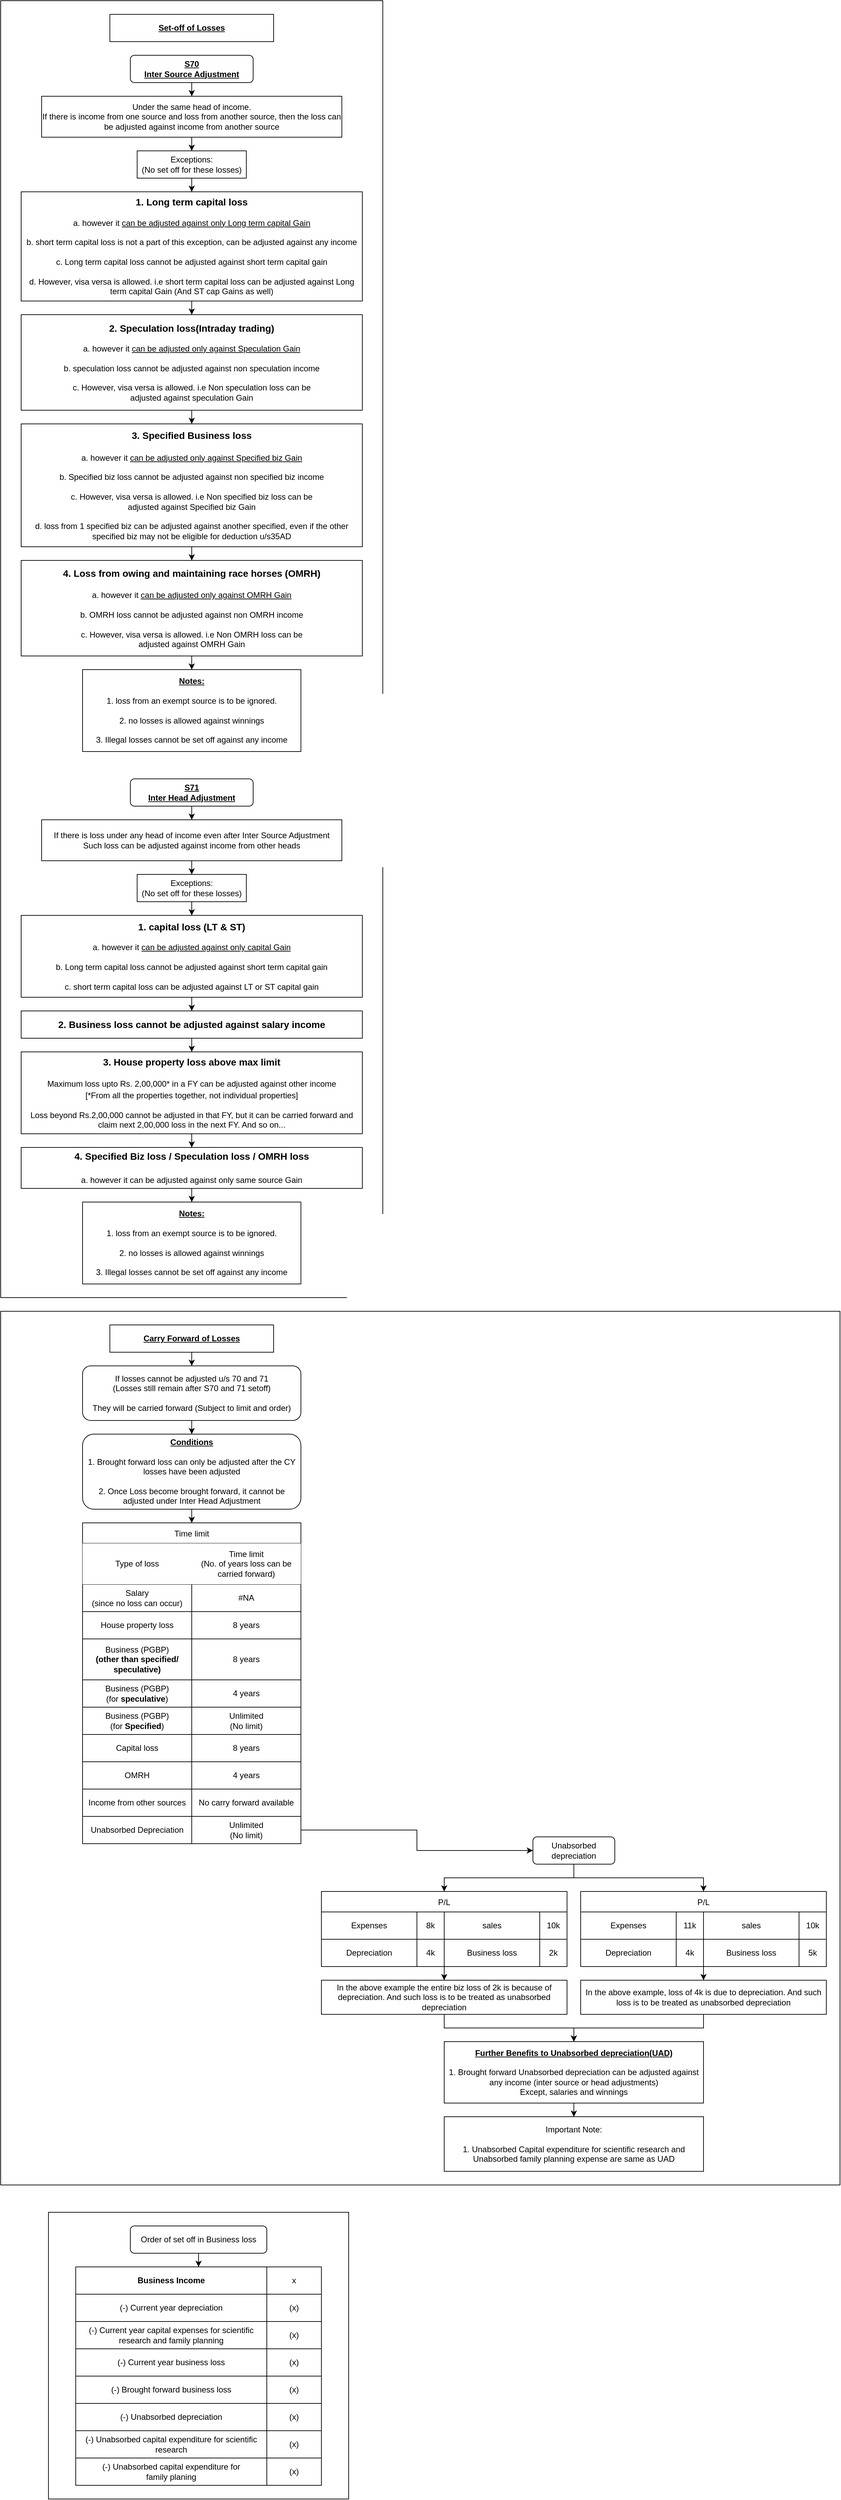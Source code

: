 <mxfile version="15.7.3" type="github">
  <diagram id="D8pp1TAPfAaHIgd1MpEE" name="Page-1">
    <mxGraphModel dx="633" dy="1353" grid="1" gridSize="10" guides="1" tooltips="1" connect="1" arrows="1" fold="1" page="1" pageScale="1" pageWidth="850" pageHeight="1100" math="0" shadow="0">
      <root>
        <mxCell id="0" />
        <mxCell id="1" parent="0" />
        <mxCell id="We-hl39juAuCVzyDzWIm-146" value="" style="rounded=0;whiteSpace=wrap;html=1;fillColor=#FFFFFF;" parent="1" vertex="1">
          <mxGeometry x="230" y="3220" width="440" height="420" as="geometry" />
        </mxCell>
        <mxCell id="We-hl39juAuCVzyDzWIm-69" value="" style="rounded=0;whiteSpace=wrap;html=1;fillColor=#FFFFFF;" parent="1" vertex="1">
          <mxGeometry x="160" y="1900" width="1230" height="1280" as="geometry" />
        </mxCell>
        <mxCell id="We-hl39juAuCVzyDzWIm-68" value="" style="rounded=0;whiteSpace=wrap;html=1;fillColor=#FFFFFF;" parent="1" vertex="1">
          <mxGeometry x="160" y="-20" width="560" height="1900" as="geometry" />
        </mxCell>
        <mxCell id="TAzYBhNEJsp0tGCk1SkH-1" value="Set-off of Losses" style="rounded=0;whiteSpace=wrap;html=1;fontStyle=5" parent="1" vertex="1">
          <mxGeometry x="320" width="240" height="40" as="geometry" />
        </mxCell>
        <mxCell id="We-hl39juAuCVzyDzWIm-4" style="edgeStyle=orthogonalEdgeStyle;rounded=0;orthogonalLoop=1;jettySize=auto;html=1;" parent="1" source="We-hl39juAuCVzyDzWIm-2" target="We-hl39juAuCVzyDzWIm-3" edge="1">
          <mxGeometry relative="1" as="geometry" />
        </mxCell>
        <mxCell id="We-hl39juAuCVzyDzWIm-2" value="&lt;div&gt;S70 &lt;br&gt;&lt;/div&gt;&lt;div&gt;Inter Source Adjustment&lt;/div&gt;" style="rounded=1;whiteSpace=wrap;html=1;fontStyle=5" parent="1" vertex="1">
          <mxGeometry x="350" y="60" width="180" height="40" as="geometry" />
        </mxCell>
        <mxCell id="We-hl39juAuCVzyDzWIm-16" style="edgeStyle=orthogonalEdgeStyle;rounded=0;orthogonalLoop=1;jettySize=auto;html=1;" parent="1" source="We-hl39juAuCVzyDzWIm-3" target="We-hl39juAuCVzyDzWIm-5" edge="1">
          <mxGeometry relative="1" as="geometry" />
        </mxCell>
        <mxCell id="We-hl39juAuCVzyDzWIm-3" value="&lt;div&gt;Under the same head of income.&lt;/div&gt;&lt;div&gt;If there is income from one source and loss from another source, then the loss can be adjusted against income from another source&lt;br&gt;&lt;/div&gt;" style="rounded=0;whiteSpace=wrap;html=1;" parent="1" vertex="1">
          <mxGeometry x="220" y="120" width="440" height="60" as="geometry" />
        </mxCell>
        <mxCell id="We-hl39juAuCVzyDzWIm-7" style="edgeStyle=orthogonalEdgeStyle;rounded=0;orthogonalLoop=1;jettySize=auto;html=1;" parent="1" source="We-hl39juAuCVzyDzWIm-5" target="We-hl39juAuCVzyDzWIm-6" edge="1">
          <mxGeometry relative="1" as="geometry" />
        </mxCell>
        <mxCell id="We-hl39juAuCVzyDzWIm-5" value="&lt;div&gt;Exceptions:&lt;/div&gt;&lt;div&gt;(No set off for these losses)&lt;/div&gt;" style="rounded=0;whiteSpace=wrap;html=1;" parent="1" vertex="1">
          <mxGeometry x="360" y="200" width="160" height="40" as="geometry" />
        </mxCell>
        <mxCell id="We-hl39juAuCVzyDzWIm-9" style="edgeStyle=orthogonalEdgeStyle;rounded=0;orthogonalLoop=1;jettySize=auto;html=1;" parent="1" source="We-hl39juAuCVzyDzWIm-6" target="We-hl39juAuCVzyDzWIm-8" edge="1">
          <mxGeometry relative="1" as="geometry" />
        </mxCell>
        <mxCell id="We-hl39juAuCVzyDzWIm-6" value="&lt;div&gt;&lt;font style=&quot;font-size: 14px&quot;&gt;&lt;b&gt;1. Long term capital loss&lt;/b&gt;&lt;/font&gt;&lt;/div&gt;&lt;div&gt;&lt;br&gt;&lt;/div&gt;&lt;div&gt;a. however it &lt;u&gt;can be adjusted against only Long term capital Gain&lt;/u&gt;&lt;/div&gt;&lt;div&gt;&lt;br&gt;&lt;/div&gt;&lt;div&gt;b. short term capital loss is not a part of this exception, can be adjusted against any income&lt;/div&gt;&lt;div&gt;&lt;br&gt;&lt;/div&gt;&lt;div&gt;c. Long term capital loss cannot be adjusted against short term capital gain&lt;/div&gt;&lt;div&gt;&lt;br&gt;&lt;/div&gt;&lt;div&gt;d. However, visa versa is allowed. i.e short term capital loss can be adjusted against Long term capital Gain (And ST cap Gains as well)&lt;/div&gt;" style="rounded=0;whiteSpace=wrap;html=1;" parent="1" vertex="1">
          <mxGeometry x="190" y="260" width="500" height="160" as="geometry" />
        </mxCell>
        <mxCell id="We-hl39juAuCVzyDzWIm-11" style="edgeStyle=orthogonalEdgeStyle;rounded=0;orthogonalLoop=1;jettySize=auto;html=1;" parent="1" source="We-hl39juAuCVzyDzWIm-8" target="We-hl39juAuCVzyDzWIm-10" edge="1">
          <mxGeometry relative="1" as="geometry" />
        </mxCell>
        <mxCell id="We-hl39juAuCVzyDzWIm-8" value="&lt;div&gt;&lt;font style=&quot;font-size: 14px&quot;&gt;&lt;b&gt;2. Speculation loss(Intraday trading)&lt;br&gt;&lt;/b&gt;&lt;/font&gt;&lt;/div&gt;&lt;div&gt;&lt;br&gt;&lt;/div&gt;&lt;div&gt;a. however it &lt;u&gt;can be adjusted &lt;/u&gt;&lt;u&gt;&lt;u&gt;only &lt;/u&gt;against Speculation Gain&lt;/u&gt;&lt;/div&gt;&lt;div&gt;&lt;br&gt;&lt;/div&gt;&lt;div&gt;b. speculation loss cannot be adjusted against non speculation income&lt;/div&gt;&lt;div&gt;&lt;br&gt;&lt;/div&gt;&lt;div&gt;c. However, visa versa is allowed. i.e Non speculation loss can be &lt;br&gt;adjusted against speculation Gain&lt;br&gt;&lt;/div&gt;" style="rounded=0;whiteSpace=wrap;html=1;" parent="1" vertex="1">
          <mxGeometry x="190" y="440" width="500" height="140" as="geometry" />
        </mxCell>
        <mxCell id="We-hl39juAuCVzyDzWIm-13" style="edgeStyle=orthogonalEdgeStyle;rounded=0;orthogonalLoop=1;jettySize=auto;html=1;entryX=0.5;entryY=0;entryDx=0;entryDy=0;" parent="1" source="We-hl39juAuCVzyDzWIm-10" target="We-hl39juAuCVzyDzWIm-12" edge="1">
          <mxGeometry relative="1" as="geometry" />
        </mxCell>
        <mxCell id="We-hl39juAuCVzyDzWIm-10" value="&lt;div&gt;&lt;font style=&quot;font-size: 14px&quot;&gt;&lt;b&gt;&lt;font style=&quot;font-size: 14px&quot;&gt;3. Specified Business loss&lt;/font&gt;&lt;br&gt;&lt;/b&gt;&lt;/font&gt;&lt;/div&gt;&lt;div&gt;&lt;font style=&quot;font-size: 14px&quot;&gt;&lt;b&gt;&lt;br&gt;&lt;/b&gt;&lt;/font&gt;&lt;/div&gt;&lt;div&gt;a. however it &lt;u&gt;can be adjusted &lt;/u&gt;&lt;u&gt;&lt;u&gt;only &lt;/u&gt;against Specified biz Gain&lt;/u&gt;&lt;/div&gt;&lt;div&gt;&lt;br&gt;&lt;/div&gt;&lt;div&gt;b. Specified biz loss cannot be adjusted against non specified biz income&lt;/div&gt;&lt;div&gt;&lt;br&gt;&lt;/div&gt;&lt;div&gt;c. However, visa versa is allowed. i.e Non specified biz loss can be &lt;br&gt;adjusted against Specified biz Gain&lt;/div&gt;&lt;div&gt;&lt;br&gt;&lt;/div&gt;&lt;div&gt;d. loss from 1 specified biz can be adjusted against another specified, even if the other specified biz may not be eligible for deduction u/s35AD&lt;br&gt;&lt;/div&gt;" style="rounded=0;whiteSpace=wrap;html=1;" parent="1" vertex="1">
          <mxGeometry x="190" y="600" width="500" height="180" as="geometry" />
        </mxCell>
        <mxCell id="We-hl39juAuCVzyDzWIm-15" style="edgeStyle=orthogonalEdgeStyle;rounded=0;orthogonalLoop=1;jettySize=auto;html=1;" parent="1" source="We-hl39juAuCVzyDzWIm-12" target="We-hl39juAuCVzyDzWIm-14" edge="1">
          <mxGeometry relative="1" as="geometry" />
        </mxCell>
        <mxCell id="We-hl39juAuCVzyDzWIm-12" value="&lt;div&gt;&lt;font style=&quot;font-size: 14px&quot;&gt;&lt;b&gt;4. Loss from owing and maintaining race horses (OMRH)&lt;/b&gt;&lt;/font&gt;&lt;/div&gt;&lt;div&gt;&lt;font style=&quot;font-size: 14px&quot;&gt;&lt;b&gt;&lt;br&gt;&lt;/b&gt;&lt;/font&gt;&lt;/div&gt;&lt;div&gt;a. however it &lt;u&gt;can be adjusted &lt;/u&gt;&lt;u&gt;&lt;u&gt;only &lt;/u&gt;against OMRH Gain&lt;/u&gt;&lt;/div&gt;&lt;div&gt;&lt;br&gt;&lt;/div&gt;&lt;div&gt;b. OMRH loss cannot be adjusted against non OMRH income&lt;/div&gt;&lt;div&gt;&lt;br&gt;&lt;/div&gt;&lt;div&gt;c. However, visa versa is allowed. i.e Non OMRH loss can be &lt;br&gt;adjusted against OMRH Gain&lt;br&gt;&lt;/div&gt;" style="rounded=0;whiteSpace=wrap;html=1;" parent="1" vertex="1">
          <mxGeometry x="190" y="800" width="500" height="140" as="geometry" />
        </mxCell>
        <mxCell id="We-hl39juAuCVzyDzWIm-14" value="&lt;div&gt;&lt;u&gt;&lt;b&gt;Notes:&lt;/b&gt;&lt;/u&gt;&lt;/div&gt;&lt;div&gt;&lt;br&gt;&lt;/div&gt;&lt;div&gt;1. loss from an exempt source is to be ignored.&lt;/div&gt;&lt;div&gt;&lt;br&gt;&lt;/div&gt;&lt;div&gt;2. no losses is allowed against winnings&lt;br&gt;&lt;/div&gt;&lt;div&gt;&lt;br&gt;&lt;/div&gt;&lt;div&gt;3. Illegal losses cannot be set off against any income&lt;br&gt;&lt;/div&gt;" style="rounded=0;whiteSpace=wrap;html=1;" parent="1" vertex="1">
          <mxGeometry x="280" y="960" width="320" height="120" as="geometry" />
        </mxCell>
        <mxCell id="We-hl39juAuCVzyDzWIm-21" style="edgeStyle=orthogonalEdgeStyle;rounded=0;orthogonalLoop=1;jettySize=auto;html=1;" parent="1" source="We-hl39juAuCVzyDzWIm-17" target="We-hl39juAuCVzyDzWIm-18" edge="1">
          <mxGeometry relative="1" as="geometry" />
        </mxCell>
        <mxCell id="We-hl39juAuCVzyDzWIm-17" value="&lt;div&gt;S71&lt;br&gt;&lt;/div&gt;&lt;div&gt;Inter Head Adjustment&lt;/div&gt;" style="rounded=1;whiteSpace=wrap;html=1;fontStyle=5" parent="1" vertex="1">
          <mxGeometry x="350" y="1120" width="180" height="40" as="geometry" />
        </mxCell>
        <mxCell id="We-hl39juAuCVzyDzWIm-20" style="edgeStyle=orthogonalEdgeStyle;rounded=0;orthogonalLoop=1;jettySize=auto;html=1;" parent="1" source="We-hl39juAuCVzyDzWIm-18" target="We-hl39juAuCVzyDzWIm-19" edge="1">
          <mxGeometry relative="1" as="geometry" />
        </mxCell>
        <mxCell id="We-hl39juAuCVzyDzWIm-18" value="&lt;div&gt;If there is loss under any head of income even after Inter Source Adjustment&lt;/div&gt;&lt;div&gt;Such loss can be adjusted against income from other heads&lt;span style=&quot;white-space: pre&quot;&gt;&lt;br&gt;&lt;/span&gt;&lt;/div&gt;" style="rounded=0;whiteSpace=wrap;html=1;" parent="1" vertex="1">
          <mxGeometry x="220" y="1180" width="440" height="60" as="geometry" />
        </mxCell>
        <mxCell id="We-hl39juAuCVzyDzWIm-29" style="edgeStyle=orthogonalEdgeStyle;rounded=0;orthogonalLoop=1;jettySize=auto;html=1;" parent="1" source="We-hl39juAuCVzyDzWIm-19" target="We-hl39juAuCVzyDzWIm-22" edge="1">
          <mxGeometry relative="1" as="geometry" />
        </mxCell>
        <mxCell id="We-hl39juAuCVzyDzWIm-19" value="&lt;div&gt;Exceptions:&lt;/div&gt;&lt;div&gt;(No set off for these losses)&lt;/div&gt;" style="rounded=0;whiteSpace=wrap;html=1;" parent="1" vertex="1">
          <mxGeometry x="360" y="1260" width="160" height="40" as="geometry" />
        </mxCell>
        <mxCell id="We-hl39juAuCVzyDzWIm-24" style="edgeStyle=orthogonalEdgeStyle;rounded=0;orthogonalLoop=1;jettySize=auto;html=1;entryX=0.5;entryY=0;entryDx=0;entryDy=0;" parent="1" source="We-hl39juAuCVzyDzWIm-22" target="We-hl39juAuCVzyDzWIm-23" edge="1">
          <mxGeometry relative="1" as="geometry" />
        </mxCell>
        <mxCell id="We-hl39juAuCVzyDzWIm-22" value="&lt;div&gt;&lt;font style=&quot;font-size: 14px&quot;&gt;&lt;b&gt;1. capital loss (LT &amp;amp; ST)&lt;br&gt;&lt;/b&gt;&lt;/font&gt;&lt;/div&gt;&lt;div&gt;&lt;br&gt;&lt;/div&gt;&lt;div&gt;a. however it &lt;u&gt;can be adjusted against only capital Gain&lt;/u&gt;&lt;/div&gt;&lt;div&gt;&lt;br&gt;&lt;/div&gt;&lt;div&gt;b. Long term capital loss cannot be adjusted against short term capital gain&lt;br&gt;&lt;/div&gt;&lt;div&gt;&lt;br&gt;&lt;/div&gt;&lt;div&gt;c. short term capital loss can be adjusted against LT or ST capital gain&lt;br&gt;&lt;/div&gt;" style="rounded=0;whiteSpace=wrap;html=1;" parent="1" vertex="1">
          <mxGeometry x="190" y="1320" width="500" height="120" as="geometry" />
        </mxCell>
        <mxCell id="We-hl39juAuCVzyDzWIm-26" style="edgeStyle=orthogonalEdgeStyle;rounded=0;orthogonalLoop=1;jettySize=auto;html=1;" parent="1" source="We-hl39juAuCVzyDzWIm-23" target="We-hl39juAuCVzyDzWIm-25" edge="1">
          <mxGeometry relative="1" as="geometry" />
        </mxCell>
        <mxCell id="We-hl39juAuCVzyDzWIm-23" value="&lt;div&gt;&lt;font style=&quot;font-size: 14px&quot;&gt;&lt;b&gt;2. Business loss cannot be adjusted against salary income&lt;/b&gt;&lt;/font&gt;&lt;br&gt;&lt;/div&gt;" style="rounded=0;whiteSpace=wrap;html=1;" parent="1" vertex="1">
          <mxGeometry x="190" y="1460" width="500" height="40" as="geometry" />
        </mxCell>
        <mxCell id="We-hl39juAuCVzyDzWIm-28" style="edgeStyle=orthogonalEdgeStyle;rounded=0;orthogonalLoop=1;jettySize=auto;html=1;" parent="1" source="We-hl39juAuCVzyDzWIm-25" target="We-hl39juAuCVzyDzWIm-27" edge="1">
          <mxGeometry relative="1" as="geometry" />
        </mxCell>
        <mxCell id="We-hl39juAuCVzyDzWIm-25" value="&lt;div&gt;&lt;font style=&quot;font-size: 14px&quot;&gt;&lt;b&gt;3. House property loss above max limit&lt;/b&gt;&lt;/font&gt;&lt;/div&gt;&lt;div&gt;&lt;font style=&quot;font-size: 14px&quot;&gt;&lt;font style=&quot;font-size: 12px&quot;&gt;&lt;br&gt;&lt;/font&gt;&lt;/font&gt;&lt;/div&gt;&lt;div&gt;&lt;font style=&quot;font-size: 12px&quot;&gt;Maximum loss upto Rs. 2,00,000* in a FY can be adjusted against other income&lt;/font&gt;&lt;/div&gt;&lt;div&gt;&lt;font style=&quot;font-size: 14px&quot;&gt;&lt;font style=&quot;font-size: 12px&quot;&gt;[*From all the properties together, not individual properties]&lt;/font&gt;&lt;/font&gt;&lt;/div&gt;&lt;div&gt;&lt;br&gt;&lt;/div&gt;&lt;div&gt;Loss beyond Rs.2,00,000 cannot be adjusted in that FY, but it can be carried forward and claim next 2,00,000 loss in the next FY. And so on...&lt;br&gt;&lt;/div&gt;" style="rounded=0;whiteSpace=wrap;html=1;" parent="1" vertex="1">
          <mxGeometry x="190" y="1520" width="500" height="120" as="geometry" />
        </mxCell>
        <mxCell id="We-hl39juAuCVzyDzWIm-31" style="edgeStyle=orthogonalEdgeStyle;rounded=0;orthogonalLoop=1;jettySize=auto;html=1;" parent="1" source="We-hl39juAuCVzyDzWIm-27" target="We-hl39juAuCVzyDzWIm-30" edge="1">
          <mxGeometry relative="1" as="geometry" />
        </mxCell>
        <mxCell id="We-hl39juAuCVzyDzWIm-27" value="&lt;div&gt;&lt;font style=&quot;font-size: 14px&quot;&gt;&lt;b&gt;4. Specified Biz loss / Speculation loss / OMRH loss&lt;br&gt;&lt;/b&gt;&lt;/font&gt;&lt;/div&gt;&lt;div&gt;&lt;font style=&quot;font-size: 14px&quot;&gt;&lt;font style=&quot;font-size: 12px&quot;&gt;&lt;br&gt;&lt;/font&gt;&lt;/font&gt;&lt;/div&gt;&lt;div&gt;&lt;font style=&quot;font-size: 14px&quot;&gt;&lt;font style=&quot;font-size: 12px&quot;&gt;a. however it can be adjusted against only same source Gain&lt;br&gt;&lt;/font&gt;&lt;/font&gt;&lt;/div&gt;" style="rounded=0;whiteSpace=wrap;html=1;" parent="1" vertex="1">
          <mxGeometry x="190" y="1660" width="500" height="60" as="geometry" />
        </mxCell>
        <mxCell id="We-hl39juAuCVzyDzWIm-30" value="&lt;div&gt;&lt;u&gt;&lt;b&gt;Notes:&lt;/b&gt;&lt;/u&gt;&lt;/div&gt;&lt;div&gt;&lt;br&gt;&lt;/div&gt;&lt;div&gt;1. loss from an exempt source is to be ignored.&lt;/div&gt;&lt;div&gt;&lt;br&gt;&lt;/div&gt;&lt;div&gt;2. no losses is allowed against winnings&lt;br&gt;&lt;/div&gt;&lt;div&gt;&lt;br&gt;&lt;/div&gt;&lt;div&gt;3. Illegal losses cannot be set off against any income&lt;br&gt;&lt;/div&gt;" style="rounded=0;whiteSpace=wrap;html=1;" parent="1" vertex="1">
          <mxGeometry x="280" y="1740" width="320" height="120" as="geometry" />
        </mxCell>
        <mxCell id="We-hl39juAuCVzyDzWIm-35" style="edgeStyle=orthogonalEdgeStyle;rounded=0;orthogonalLoop=1;jettySize=auto;html=1;" parent="1" source="We-hl39juAuCVzyDzWIm-32" target="We-hl39juAuCVzyDzWIm-34" edge="1">
          <mxGeometry relative="1" as="geometry" />
        </mxCell>
        <mxCell id="We-hl39juAuCVzyDzWIm-32" value="Carry Forward of Losses" style="rounded=0;whiteSpace=wrap;html=1;fontStyle=5" parent="1" vertex="1">
          <mxGeometry x="320" y="1920" width="240" height="40" as="geometry" />
        </mxCell>
        <mxCell id="We-hl39juAuCVzyDzWIm-37" style="edgeStyle=orthogonalEdgeStyle;rounded=0;orthogonalLoop=1;jettySize=auto;html=1;" parent="1" source="We-hl39juAuCVzyDzWIm-34" target="We-hl39juAuCVzyDzWIm-36" edge="1">
          <mxGeometry relative="1" as="geometry" />
        </mxCell>
        <mxCell id="We-hl39juAuCVzyDzWIm-34" value="&lt;div&gt;If losses cannot be adjusted u/s 70 and 71&lt;/div&gt;&lt;div&gt;(Losses still remain after S70 and 71 setoff)&lt;br&gt;&lt;/div&gt;&lt;div&gt;&lt;br&gt;&lt;/div&gt;&lt;div&gt;They will be carried forward (Subject to limit and order)&lt;br&gt;&lt;/div&gt;" style="rounded=1;whiteSpace=wrap;html=1;" parent="1" vertex="1">
          <mxGeometry x="280" y="1980" width="320" height="80" as="geometry" />
        </mxCell>
        <mxCell id="We-hl39juAuCVzyDzWIm-67" style="edgeStyle=orthogonalEdgeStyle;rounded=0;orthogonalLoop=1;jettySize=auto;html=1;" parent="1" source="We-hl39juAuCVzyDzWIm-36" target="We-hl39juAuCVzyDzWIm-39" edge="1">
          <mxGeometry relative="1" as="geometry" />
        </mxCell>
        <mxCell id="We-hl39juAuCVzyDzWIm-36" value="&lt;div&gt;&lt;u&gt;&lt;b&gt;Conditions&lt;/b&gt;&lt;/u&gt;&lt;/div&gt;&lt;div&gt;&lt;br&gt;&lt;/div&gt;&lt;div&gt;1. Brought forward loss can only be adjusted after the CY losses have been adjusted&lt;/div&gt;&lt;div&gt;&lt;br&gt;&lt;/div&gt;&lt;div&gt;2. Once Loss become brought forward, it cannot be adjusted under Inter Head Adjustment&lt;br&gt;&lt;/div&gt;" style="rounded=1;whiteSpace=wrap;html=1;" parent="1" vertex="1">
          <mxGeometry x="280" y="2080" width="320" height="110" as="geometry" />
        </mxCell>
        <mxCell id="We-hl39juAuCVzyDzWIm-39" value="Time limit" style="shape=table;startSize=30;container=1;collapsible=0;childLayout=tableLayout;" parent="1" vertex="1">
          <mxGeometry x="280" y="2210" width="320" height="470" as="geometry" />
        </mxCell>
        <mxCell id="We-hl39juAuCVzyDzWIm-40" value="" style="shape=partialRectangle;collapsible=0;dropTarget=0;pointerEvents=0;fillColor=none;top=0;left=0;bottom=0;right=0;points=[[0,0.5],[1,0.5]];portConstraint=eastwest;" parent="We-hl39juAuCVzyDzWIm-39" vertex="1">
          <mxGeometry y="30" width="320" height="60" as="geometry" />
        </mxCell>
        <mxCell id="We-hl39juAuCVzyDzWIm-41" value="Type of loss" style="shape=partialRectangle;html=1;whiteSpace=wrap;connectable=0;overflow=hidden;fillColor=#FFFFFF;top=0;left=0;bottom=0;right=0;pointerEvents=1;" parent="We-hl39juAuCVzyDzWIm-40" vertex="1">
          <mxGeometry width="160" height="60" as="geometry">
            <mxRectangle width="160" height="60" as="alternateBounds" />
          </mxGeometry>
        </mxCell>
        <mxCell id="We-hl39juAuCVzyDzWIm-42" value="&lt;div&gt;Time limit&lt;/div&gt;(No. of years loss can be carried forward)" style="shape=partialRectangle;html=1;whiteSpace=wrap;connectable=0;overflow=hidden;fillColor=#FFFFFF;top=0;left=0;bottom=0;right=0;pointerEvents=1;" parent="We-hl39juAuCVzyDzWIm-40" vertex="1">
          <mxGeometry x="160" width="160" height="60" as="geometry">
            <mxRectangle width="160" height="60" as="alternateBounds" />
          </mxGeometry>
        </mxCell>
        <mxCell id="We-hl39juAuCVzyDzWIm-43" value="" style="shape=partialRectangle;collapsible=0;dropTarget=0;pointerEvents=0;fillColor=none;top=0;left=0;bottom=0;right=0;points=[[0,0.5],[1,0.5]];portConstraint=eastwest;" parent="We-hl39juAuCVzyDzWIm-39" vertex="1">
          <mxGeometry y="90" width="320" height="40" as="geometry" />
        </mxCell>
        <mxCell id="We-hl39juAuCVzyDzWIm-44" value="&lt;div&gt;Salary&lt;/div&gt;(since no loss can occur)" style="shape=partialRectangle;html=1;whiteSpace=wrap;connectable=0;overflow=hidden;fillColor=none;top=0;left=0;bottom=0;right=0;pointerEvents=1;" parent="We-hl39juAuCVzyDzWIm-43" vertex="1">
          <mxGeometry width="160" height="40" as="geometry">
            <mxRectangle width="160" height="40" as="alternateBounds" />
          </mxGeometry>
        </mxCell>
        <mxCell id="We-hl39juAuCVzyDzWIm-45" value="#NA" style="shape=partialRectangle;html=1;whiteSpace=wrap;connectable=0;overflow=hidden;fillColor=none;top=0;left=0;bottom=0;right=0;pointerEvents=1;" parent="We-hl39juAuCVzyDzWIm-43" vertex="1">
          <mxGeometry x="160" width="160" height="40" as="geometry">
            <mxRectangle width="160" height="40" as="alternateBounds" />
          </mxGeometry>
        </mxCell>
        <mxCell id="We-hl39juAuCVzyDzWIm-46" value="" style="shape=partialRectangle;collapsible=0;dropTarget=0;pointerEvents=0;fillColor=none;top=0;left=0;bottom=0;right=0;points=[[0,0.5],[1,0.5]];portConstraint=eastwest;" parent="We-hl39juAuCVzyDzWIm-39" vertex="1">
          <mxGeometry y="130" width="320" height="40" as="geometry" />
        </mxCell>
        <mxCell id="We-hl39juAuCVzyDzWIm-47" value="House property loss" style="shape=partialRectangle;html=1;whiteSpace=wrap;connectable=0;overflow=hidden;fillColor=none;top=0;left=0;bottom=0;right=0;pointerEvents=1;" parent="We-hl39juAuCVzyDzWIm-46" vertex="1">
          <mxGeometry width="160" height="40" as="geometry">
            <mxRectangle width="160" height="40" as="alternateBounds" />
          </mxGeometry>
        </mxCell>
        <mxCell id="We-hl39juAuCVzyDzWIm-48" value="8 years" style="shape=partialRectangle;html=1;whiteSpace=wrap;connectable=0;overflow=hidden;fillColor=none;top=0;left=0;bottom=0;right=0;pointerEvents=1;" parent="We-hl39juAuCVzyDzWIm-46" vertex="1">
          <mxGeometry x="160" width="160" height="40" as="geometry">
            <mxRectangle width="160" height="40" as="alternateBounds" />
          </mxGeometry>
        </mxCell>
        <mxCell id="We-hl39juAuCVzyDzWIm-55" style="shape=partialRectangle;collapsible=0;dropTarget=0;pointerEvents=0;fillColor=none;top=0;left=0;bottom=0;right=0;points=[[0,0.5],[1,0.5]];portConstraint=eastwest;" parent="We-hl39juAuCVzyDzWIm-39" vertex="1">
          <mxGeometry y="170" width="320" height="60" as="geometry" />
        </mxCell>
        <mxCell id="We-hl39juAuCVzyDzWIm-56" value="&lt;div&gt;Business (PGBP)&lt;/div&gt;&lt;b&gt;(other than specified/ speculative)&lt;/b&gt;" style="shape=partialRectangle;html=1;whiteSpace=wrap;connectable=0;overflow=hidden;fillColor=none;top=0;left=0;bottom=0;right=0;pointerEvents=1;" parent="We-hl39juAuCVzyDzWIm-55" vertex="1">
          <mxGeometry width="160" height="60" as="geometry">
            <mxRectangle width="160" height="60" as="alternateBounds" />
          </mxGeometry>
        </mxCell>
        <mxCell id="We-hl39juAuCVzyDzWIm-57" value="8 years" style="shape=partialRectangle;html=1;whiteSpace=wrap;connectable=0;overflow=hidden;fillColor=none;top=0;left=0;bottom=0;right=0;pointerEvents=1;" parent="We-hl39juAuCVzyDzWIm-55" vertex="1">
          <mxGeometry x="160" width="160" height="60" as="geometry">
            <mxRectangle width="160" height="60" as="alternateBounds" />
          </mxGeometry>
        </mxCell>
        <mxCell id="We-hl39juAuCVzyDzWIm-52" style="shape=partialRectangle;collapsible=0;dropTarget=0;pointerEvents=0;fillColor=none;top=0;left=0;bottom=0;right=0;points=[[0,0.5],[1,0.5]];portConstraint=eastwest;" parent="We-hl39juAuCVzyDzWIm-39" vertex="1">
          <mxGeometry y="230" width="320" height="40" as="geometry" />
        </mxCell>
        <mxCell id="We-hl39juAuCVzyDzWIm-53" value="&lt;div&gt;Business (PGBP)&lt;/div&gt;(for &lt;b&gt;speculative&lt;/b&gt;)" style="shape=partialRectangle;html=1;whiteSpace=wrap;connectable=0;overflow=hidden;fillColor=none;top=0;left=0;bottom=0;right=0;pointerEvents=1;" parent="We-hl39juAuCVzyDzWIm-52" vertex="1">
          <mxGeometry width="160" height="40" as="geometry">
            <mxRectangle width="160" height="40" as="alternateBounds" />
          </mxGeometry>
        </mxCell>
        <mxCell id="We-hl39juAuCVzyDzWIm-54" value="4 years" style="shape=partialRectangle;html=1;whiteSpace=wrap;connectable=0;overflow=hidden;fillColor=none;top=0;left=0;bottom=0;right=0;pointerEvents=1;" parent="We-hl39juAuCVzyDzWIm-52" vertex="1">
          <mxGeometry x="160" width="160" height="40" as="geometry">
            <mxRectangle width="160" height="40" as="alternateBounds" />
          </mxGeometry>
        </mxCell>
        <mxCell id="We-hl39juAuCVzyDzWIm-49" style="shape=partialRectangle;collapsible=0;dropTarget=0;pointerEvents=0;fillColor=none;top=0;left=0;bottom=0;right=0;points=[[0,0.5],[1,0.5]];portConstraint=eastwest;" parent="We-hl39juAuCVzyDzWIm-39" vertex="1">
          <mxGeometry y="270" width="320" height="40" as="geometry" />
        </mxCell>
        <mxCell id="We-hl39juAuCVzyDzWIm-50" value="&lt;div&gt;Business (PGBP)&lt;/div&gt;(for &lt;b&gt;Specified&lt;/b&gt;)" style="shape=partialRectangle;html=1;whiteSpace=wrap;connectable=0;overflow=hidden;fillColor=none;top=0;left=0;bottom=0;right=0;pointerEvents=1;" parent="We-hl39juAuCVzyDzWIm-49" vertex="1">
          <mxGeometry width="160" height="40" as="geometry">
            <mxRectangle width="160" height="40" as="alternateBounds" />
          </mxGeometry>
        </mxCell>
        <mxCell id="We-hl39juAuCVzyDzWIm-51" value="&lt;div&gt;Unlimited&lt;/div&gt;&lt;div&gt;(No limit)&lt;br&gt;&lt;/div&gt;" style="shape=partialRectangle;html=1;whiteSpace=wrap;connectable=0;overflow=hidden;fillColor=none;top=0;left=0;bottom=0;right=0;pointerEvents=1;" parent="We-hl39juAuCVzyDzWIm-49" vertex="1">
          <mxGeometry x="160" width="160" height="40" as="geometry">
            <mxRectangle width="160" height="40" as="alternateBounds" />
          </mxGeometry>
        </mxCell>
        <mxCell id="We-hl39juAuCVzyDzWIm-61" style="shape=partialRectangle;collapsible=0;dropTarget=0;pointerEvents=0;fillColor=none;top=0;left=0;bottom=0;right=0;points=[[0,0.5],[1,0.5]];portConstraint=eastwest;" parent="We-hl39juAuCVzyDzWIm-39" vertex="1">
          <mxGeometry y="310" width="320" height="40" as="geometry" />
        </mxCell>
        <mxCell id="We-hl39juAuCVzyDzWIm-62" value="Capital loss" style="shape=partialRectangle;html=1;whiteSpace=wrap;connectable=0;overflow=hidden;fillColor=none;top=0;left=0;bottom=0;right=0;pointerEvents=1;" parent="We-hl39juAuCVzyDzWIm-61" vertex="1">
          <mxGeometry width="160" height="40" as="geometry">
            <mxRectangle width="160" height="40" as="alternateBounds" />
          </mxGeometry>
        </mxCell>
        <mxCell id="We-hl39juAuCVzyDzWIm-63" value="8 years" style="shape=partialRectangle;html=1;whiteSpace=wrap;connectable=0;overflow=hidden;fillColor=none;top=0;left=0;bottom=0;right=0;pointerEvents=1;" parent="We-hl39juAuCVzyDzWIm-61" vertex="1">
          <mxGeometry x="160" width="160" height="40" as="geometry">
            <mxRectangle width="160" height="40" as="alternateBounds" />
          </mxGeometry>
        </mxCell>
        <mxCell id="We-hl39juAuCVzyDzWIm-58" style="shape=partialRectangle;collapsible=0;dropTarget=0;pointerEvents=0;fillColor=none;top=0;left=0;bottom=0;right=0;points=[[0,0.5],[1,0.5]];portConstraint=eastwest;" parent="We-hl39juAuCVzyDzWIm-39" vertex="1">
          <mxGeometry y="350" width="320" height="40" as="geometry" />
        </mxCell>
        <mxCell id="We-hl39juAuCVzyDzWIm-59" value="OMRH" style="shape=partialRectangle;html=1;whiteSpace=wrap;connectable=0;overflow=hidden;fillColor=none;top=0;left=0;bottom=0;right=0;pointerEvents=1;" parent="We-hl39juAuCVzyDzWIm-58" vertex="1">
          <mxGeometry width="160" height="40" as="geometry">
            <mxRectangle width="160" height="40" as="alternateBounds" />
          </mxGeometry>
        </mxCell>
        <mxCell id="We-hl39juAuCVzyDzWIm-60" value="4 years" style="shape=partialRectangle;html=1;whiteSpace=wrap;connectable=0;overflow=hidden;fillColor=none;top=0;left=0;bottom=0;right=0;pointerEvents=1;" parent="We-hl39juAuCVzyDzWIm-58" vertex="1">
          <mxGeometry x="160" width="160" height="40" as="geometry">
            <mxRectangle width="160" height="40" as="alternateBounds" />
          </mxGeometry>
        </mxCell>
        <mxCell id="We-hl39juAuCVzyDzWIm-64" style="shape=partialRectangle;collapsible=0;dropTarget=0;pointerEvents=0;fillColor=none;top=0;left=0;bottom=0;right=0;points=[[0,0.5],[1,0.5]];portConstraint=eastwest;" parent="We-hl39juAuCVzyDzWIm-39" vertex="1">
          <mxGeometry y="390" width="320" height="40" as="geometry" />
        </mxCell>
        <mxCell id="We-hl39juAuCVzyDzWIm-65" value="Income from other sources" style="shape=partialRectangle;html=1;whiteSpace=wrap;connectable=0;overflow=hidden;fillColor=none;top=0;left=0;bottom=0;right=0;pointerEvents=1;" parent="We-hl39juAuCVzyDzWIm-64" vertex="1">
          <mxGeometry width="160" height="40" as="geometry">
            <mxRectangle width="160" height="40" as="alternateBounds" />
          </mxGeometry>
        </mxCell>
        <mxCell id="We-hl39juAuCVzyDzWIm-66" value="No carry forward available" style="shape=partialRectangle;html=1;whiteSpace=wrap;connectable=0;overflow=hidden;fillColor=none;top=0;left=0;bottom=0;right=0;pointerEvents=1;" parent="We-hl39juAuCVzyDzWIm-64" vertex="1">
          <mxGeometry x="160" width="160" height="40" as="geometry">
            <mxRectangle width="160" height="40" as="alternateBounds" />
          </mxGeometry>
        </mxCell>
        <mxCell id="We-hl39juAuCVzyDzWIm-110" style="shape=partialRectangle;collapsible=0;dropTarget=0;pointerEvents=0;fillColor=none;top=0;left=0;bottom=0;right=0;points=[[0,0.5],[1,0.5]];portConstraint=eastwest;" parent="We-hl39juAuCVzyDzWIm-39" vertex="1">
          <mxGeometry y="430" width="320" height="40" as="geometry" />
        </mxCell>
        <mxCell id="We-hl39juAuCVzyDzWIm-111" value="Unabsorbed Depreciation" style="shape=partialRectangle;html=1;whiteSpace=wrap;connectable=0;overflow=hidden;fillColor=none;top=0;left=0;bottom=0;right=0;pointerEvents=1;" parent="We-hl39juAuCVzyDzWIm-110" vertex="1">
          <mxGeometry width="160" height="40" as="geometry">
            <mxRectangle width="160" height="40" as="alternateBounds" />
          </mxGeometry>
        </mxCell>
        <mxCell id="We-hl39juAuCVzyDzWIm-112" value="&lt;div&gt;Unlimited&lt;/div&gt;&lt;div&gt;(No limit)&lt;br&gt;&lt;/div&gt;" style="shape=partialRectangle;html=1;whiteSpace=wrap;connectable=0;overflow=hidden;fillColor=none;top=0;left=0;bottom=0;right=0;pointerEvents=1;" parent="We-hl39juAuCVzyDzWIm-110" vertex="1">
          <mxGeometry x="160" width="160" height="40" as="geometry">
            <mxRectangle width="160" height="40" as="alternateBounds" />
          </mxGeometry>
        </mxCell>
        <mxCell id="We-hl39juAuCVzyDzWIm-93" style="edgeStyle=orthogonalEdgeStyle;rounded=0;orthogonalLoop=1;jettySize=auto;html=1;" parent="1" source="We-hl39juAuCVzyDzWIm-70" target="We-hl39juAuCVzyDzWIm-82" edge="1">
          <mxGeometry relative="1" as="geometry" />
        </mxCell>
        <mxCell id="We-hl39juAuCVzyDzWIm-109" style="edgeStyle=orthogonalEdgeStyle;rounded=0;orthogonalLoop=1;jettySize=auto;html=1;" parent="1" source="We-hl39juAuCVzyDzWIm-70" target="We-hl39juAuCVzyDzWIm-96" edge="1">
          <mxGeometry relative="1" as="geometry" />
        </mxCell>
        <mxCell id="We-hl39juAuCVzyDzWIm-70" value="Unabsorbed depreciation" style="rounded=1;whiteSpace=wrap;html=1;fillColor=#FFFFFF;" parent="1" vertex="1">
          <mxGeometry x="940" y="2670" width="120" height="40" as="geometry" />
        </mxCell>
        <mxCell id="We-hl39juAuCVzyDzWIm-95" style="edgeStyle=orthogonalEdgeStyle;rounded=0;orthogonalLoop=1;jettySize=auto;html=1;entryX=0.5;entryY=0;entryDx=0;entryDy=0;" parent="1" source="We-hl39juAuCVzyDzWIm-82" target="We-hl39juAuCVzyDzWIm-94" edge="1">
          <mxGeometry relative="1" as="geometry" />
        </mxCell>
        <mxCell id="We-hl39juAuCVzyDzWIm-82" value="P/L" style="shape=table;startSize=30;container=1;collapsible=0;childLayout=tableLayout;" parent="1" vertex="1">
          <mxGeometry x="630" y="2750" width="360" height="110" as="geometry" />
        </mxCell>
        <mxCell id="We-hl39juAuCVzyDzWIm-83" value="" style="shape=partialRectangle;collapsible=0;dropTarget=0;pointerEvents=0;fillColor=none;top=0;left=0;bottom=0;right=0;points=[[0,0.5],[1,0.5]];portConstraint=eastwest;" parent="We-hl39juAuCVzyDzWIm-82" vertex="1">
          <mxGeometry y="30" width="360" height="40" as="geometry" />
        </mxCell>
        <mxCell id="We-hl39juAuCVzyDzWIm-84" value="Expenses" style="shape=partialRectangle;html=1;whiteSpace=wrap;connectable=0;overflow=hidden;fillColor=none;top=0;left=0;bottom=0;right=0;pointerEvents=1;" parent="We-hl39juAuCVzyDzWIm-83" vertex="1">
          <mxGeometry width="140" height="40" as="geometry" />
        </mxCell>
        <mxCell id="We-hl39juAuCVzyDzWIm-85" value="8k" style="shape=partialRectangle;html=1;whiteSpace=wrap;connectable=0;overflow=hidden;fillColor=none;top=0;left=0;bottom=0;right=0;pointerEvents=1;" parent="We-hl39juAuCVzyDzWIm-83" vertex="1">
          <mxGeometry x="140" width="40" height="40" as="geometry" />
        </mxCell>
        <mxCell id="We-hl39juAuCVzyDzWIm-86" value="sales" style="shape=partialRectangle;html=1;whiteSpace=wrap;connectable=0;overflow=hidden;fillColor=none;top=0;left=0;bottom=0;right=0;pointerEvents=1;" parent="We-hl39juAuCVzyDzWIm-83" vertex="1">
          <mxGeometry x="180" width="140" height="40" as="geometry" />
        </mxCell>
        <mxCell id="We-hl39juAuCVzyDzWIm-87" value="10k" style="shape=partialRectangle;html=1;whiteSpace=wrap;connectable=0;overflow=hidden;fillColor=none;top=0;left=0;bottom=0;right=0;pointerEvents=1;" parent="We-hl39juAuCVzyDzWIm-83" vertex="1">
          <mxGeometry x="320" width="40" height="40" as="geometry" />
        </mxCell>
        <mxCell id="We-hl39juAuCVzyDzWIm-88" value="" style="shape=partialRectangle;collapsible=0;dropTarget=0;pointerEvents=0;fillColor=none;top=0;left=0;bottom=0;right=0;points=[[0,0.5],[1,0.5]];portConstraint=eastwest;" parent="We-hl39juAuCVzyDzWIm-82" vertex="1">
          <mxGeometry y="70" width="360" height="40" as="geometry" />
        </mxCell>
        <mxCell id="We-hl39juAuCVzyDzWIm-89" value="Depreciation" style="shape=partialRectangle;html=1;whiteSpace=wrap;connectable=0;overflow=hidden;fillColor=none;top=0;left=0;bottom=0;right=0;pointerEvents=1;" parent="We-hl39juAuCVzyDzWIm-88" vertex="1">
          <mxGeometry width="140" height="40" as="geometry" />
        </mxCell>
        <mxCell id="We-hl39juAuCVzyDzWIm-90" value="4k" style="shape=partialRectangle;html=1;whiteSpace=wrap;connectable=0;overflow=hidden;fillColor=none;top=0;left=0;bottom=0;right=0;pointerEvents=1;" parent="We-hl39juAuCVzyDzWIm-88" vertex="1">
          <mxGeometry x="140" width="40" height="40" as="geometry" />
        </mxCell>
        <mxCell id="We-hl39juAuCVzyDzWIm-91" value="Business loss" style="shape=partialRectangle;html=1;whiteSpace=wrap;connectable=0;overflow=hidden;fillColor=none;top=0;left=0;bottom=0;right=0;pointerEvents=1;" parent="We-hl39juAuCVzyDzWIm-88" vertex="1">
          <mxGeometry x="180" width="140" height="40" as="geometry" />
        </mxCell>
        <mxCell id="We-hl39juAuCVzyDzWIm-92" value="2k" style="shape=partialRectangle;html=1;whiteSpace=wrap;connectable=0;overflow=hidden;fillColor=none;top=0;left=0;bottom=0;right=0;pointerEvents=1;" parent="We-hl39juAuCVzyDzWIm-88" vertex="1">
          <mxGeometry x="320" width="40" height="40" as="geometry" />
        </mxCell>
        <mxCell id="We-hl39juAuCVzyDzWIm-118" style="edgeStyle=orthogonalEdgeStyle;rounded=0;orthogonalLoop=1;jettySize=auto;html=1;" parent="1" source="We-hl39juAuCVzyDzWIm-94" target="We-hl39juAuCVzyDzWIm-114" edge="1">
          <mxGeometry relative="1" as="geometry" />
        </mxCell>
        <mxCell id="We-hl39juAuCVzyDzWIm-94" value="In the above example the entire biz loss of 2k is because of depreciation. And such loss is to be treated as unabsorbed depreciation" style="rounded=0;whiteSpace=wrap;html=1;fillColor=#FFFFFF;" parent="1" vertex="1">
          <mxGeometry x="630" y="2880" width="360" height="50" as="geometry" />
        </mxCell>
        <mxCell id="We-hl39juAuCVzyDzWIm-108" style="edgeStyle=orthogonalEdgeStyle;rounded=0;orthogonalLoop=1;jettySize=auto;html=1;" parent="1" source="We-hl39juAuCVzyDzWIm-96" target="We-hl39juAuCVzyDzWIm-107" edge="1">
          <mxGeometry relative="1" as="geometry" />
        </mxCell>
        <mxCell id="We-hl39juAuCVzyDzWIm-96" value="P/L" style="shape=table;startSize=30;container=1;collapsible=0;childLayout=tableLayout;" parent="1" vertex="1">
          <mxGeometry x="1010" y="2750" width="360" height="110" as="geometry" />
        </mxCell>
        <mxCell id="We-hl39juAuCVzyDzWIm-97" value="" style="shape=partialRectangle;collapsible=0;dropTarget=0;pointerEvents=0;fillColor=none;top=0;left=0;bottom=0;right=0;points=[[0,0.5],[1,0.5]];portConstraint=eastwest;" parent="We-hl39juAuCVzyDzWIm-96" vertex="1">
          <mxGeometry y="30" width="360" height="40" as="geometry" />
        </mxCell>
        <mxCell id="We-hl39juAuCVzyDzWIm-98" value="Expenses" style="shape=partialRectangle;html=1;whiteSpace=wrap;connectable=0;overflow=hidden;fillColor=none;top=0;left=0;bottom=0;right=0;pointerEvents=1;" parent="We-hl39juAuCVzyDzWIm-97" vertex="1">
          <mxGeometry width="140" height="40" as="geometry" />
        </mxCell>
        <mxCell id="We-hl39juAuCVzyDzWIm-99" value="11k" style="shape=partialRectangle;html=1;whiteSpace=wrap;connectable=0;overflow=hidden;fillColor=none;top=0;left=0;bottom=0;right=0;pointerEvents=1;" parent="We-hl39juAuCVzyDzWIm-97" vertex="1">
          <mxGeometry x="140" width="40" height="40" as="geometry" />
        </mxCell>
        <mxCell id="We-hl39juAuCVzyDzWIm-100" value="sales" style="shape=partialRectangle;html=1;whiteSpace=wrap;connectable=0;overflow=hidden;fillColor=none;top=0;left=0;bottom=0;right=0;pointerEvents=1;" parent="We-hl39juAuCVzyDzWIm-97" vertex="1">
          <mxGeometry x="180" width="140" height="40" as="geometry" />
        </mxCell>
        <mxCell id="We-hl39juAuCVzyDzWIm-101" value="10k" style="shape=partialRectangle;html=1;whiteSpace=wrap;connectable=0;overflow=hidden;fillColor=none;top=0;left=0;bottom=0;right=0;pointerEvents=1;" parent="We-hl39juAuCVzyDzWIm-97" vertex="1">
          <mxGeometry x="320" width="40" height="40" as="geometry" />
        </mxCell>
        <mxCell id="We-hl39juAuCVzyDzWIm-102" value="" style="shape=partialRectangle;collapsible=0;dropTarget=0;pointerEvents=0;fillColor=none;top=0;left=0;bottom=0;right=0;points=[[0,0.5],[1,0.5]];portConstraint=eastwest;" parent="We-hl39juAuCVzyDzWIm-96" vertex="1">
          <mxGeometry y="70" width="360" height="40" as="geometry" />
        </mxCell>
        <mxCell id="We-hl39juAuCVzyDzWIm-103" value="Depreciation" style="shape=partialRectangle;html=1;whiteSpace=wrap;connectable=0;overflow=hidden;fillColor=none;top=0;left=0;bottom=0;right=0;pointerEvents=1;" parent="We-hl39juAuCVzyDzWIm-102" vertex="1">
          <mxGeometry width="140" height="40" as="geometry" />
        </mxCell>
        <mxCell id="We-hl39juAuCVzyDzWIm-104" value="4k" style="shape=partialRectangle;html=1;whiteSpace=wrap;connectable=0;overflow=hidden;fillColor=none;top=0;left=0;bottom=0;right=0;pointerEvents=1;" parent="We-hl39juAuCVzyDzWIm-102" vertex="1">
          <mxGeometry x="140" width="40" height="40" as="geometry" />
        </mxCell>
        <mxCell id="We-hl39juAuCVzyDzWIm-105" value="Business loss" style="shape=partialRectangle;html=1;whiteSpace=wrap;connectable=0;overflow=hidden;fillColor=none;top=0;left=0;bottom=0;right=0;pointerEvents=1;" parent="We-hl39juAuCVzyDzWIm-102" vertex="1">
          <mxGeometry x="180" width="140" height="40" as="geometry" />
        </mxCell>
        <mxCell id="We-hl39juAuCVzyDzWIm-106" value="5k" style="shape=partialRectangle;html=1;whiteSpace=wrap;connectable=0;overflow=hidden;fillColor=none;top=0;left=0;bottom=0;right=0;pointerEvents=1;" parent="We-hl39juAuCVzyDzWIm-102" vertex="1">
          <mxGeometry x="320" width="40" height="40" as="geometry" />
        </mxCell>
        <mxCell id="We-hl39juAuCVzyDzWIm-117" style="edgeStyle=orthogonalEdgeStyle;rounded=0;orthogonalLoop=1;jettySize=auto;html=1;" parent="1" source="We-hl39juAuCVzyDzWIm-107" target="We-hl39juAuCVzyDzWIm-114" edge="1">
          <mxGeometry relative="1" as="geometry" />
        </mxCell>
        <mxCell id="We-hl39juAuCVzyDzWIm-107" value="In the above example, loss of 4k is due to depreciation. And such loss is to be treated as unabsorbed depreciation" style="rounded=0;whiteSpace=wrap;html=1;fillColor=#FFFFFF;" parent="1" vertex="1">
          <mxGeometry x="1010" y="2880" width="360" height="50" as="geometry" />
        </mxCell>
        <mxCell id="We-hl39juAuCVzyDzWIm-113" style="edgeStyle=orthogonalEdgeStyle;rounded=0;orthogonalLoop=1;jettySize=auto;html=1;" parent="1" source="We-hl39juAuCVzyDzWIm-110" target="We-hl39juAuCVzyDzWIm-70" edge="1">
          <mxGeometry relative="1" as="geometry" />
        </mxCell>
        <mxCell id="We-hl39juAuCVzyDzWIm-116" style="edgeStyle=orthogonalEdgeStyle;rounded=0;orthogonalLoop=1;jettySize=auto;html=1;" parent="1" source="We-hl39juAuCVzyDzWIm-114" target="We-hl39juAuCVzyDzWIm-115" edge="1">
          <mxGeometry relative="1" as="geometry" />
        </mxCell>
        <mxCell id="We-hl39juAuCVzyDzWIm-114" value="&lt;div&gt;&lt;u&gt;&lt;b&gt;Further Benefits to Unabsorbed depreciation(UAD)&lt;/b&gt;&lt;/u&gt;&lt;/div&gt;&lt;div&gt;&lt;br&gt;&lt;/div&gt;&lt;div&gt;1. Brought forward Unabsorbed depreciation can be adjusted against any income (inter source or head adjustments)&lt;/div&gt;&lt;div&gt;Except, salaries and winnings&lt;br&gt;&lt;/div&gt;" style="rounded=0;whiteSpace=wrap;html=1;fillColor=#FFFFFF;" parent="1" vertex="1">
          <mxGeometry x="810" y="2970" width="380" height="90" as="geometry" />
        </mxCell>
        <mxCell id="We-hl39juAuCVzyDzWIm-115" value="&lt;div&gt;Important Note:&lt;/div&gt;&lt;div&gt;&lt;br&gt;&lt;/div&gt;&lt;div&gt;1. Unabsorbed Capital expenditure for scientific research and Unabsorbed family planning expense are same as UAD&lt;/div&gt;" style="rounded=0;whiteSpace=wrap;html=1;fillColor=#FFFFFF;" parent="1" vertex="1">
          <mxGeometry x="810" y="3080" width="380" height="80" as="geometry" />
        </mxCell>
        <mxCell id="We-hl39juAuCVzyDzWIm-119" value="Order &lt;span style=&quot;white-space: pre&quot;&gt;of set off in Business loss&lt;/span&gt;" style="rounded=1;whiteSpace=wrap;html=1;fillColor=#FFFFFF;" parent="1" vertex="1">
          <mxGeometry x="350" y="3240" width="200" height="40" as="geometry" />
        </mxCell>
        <mxCell id="We-hl39juAuCVzyDzWIm-145" style="edgeStyle=orthogonalEdgeStyle;rounded=0;orthogonalLoop=1;jettySize=auto;html=1;" parent="1" source="We-hl39juAuCVzyDzWIm-119" target="We-hl39juAuCVzyDzWIm-120" edge="1">
          <mxGeometry relative="1" as="geometry" />
        </mxCell>
        <mxCell id="We-hl39juAuCVzyDzWIm-120" value="" style="shape=table;startSize=0;container=1;collapsible=0;childLayout=tableLayout;" parent="1" vertex="1">
          <mxGeometry x="270" y="3300" width="360" height="320" as="geometry" />
        </mxCell>
        <mxCell id="We-hl39juAuCVzyDzWIm-121" value="" style="shape=partialRectangle;collapsible=0;dropTarget=0;pointerEvents=0;fillColor=none;top=0;left=0;bottom=0;right=0;points=[[0,0.5],[1,0.5]];portConstraint=eastwest;" parent="We-hl39juAuCVzyDzWIm-120" vertex="1">
          <mxGeometry width="360" height="40" as="geometry" />
        </mxCell>
        <mxCell id="We-hl39juAuCVzyDzWIm-122" value="&lt;b&gt;Business Income&lt;/b&gt;" style="shape=partialRectangle;html=1;whiteSpace=wrap;connectable=0;overflow=hidden;fillColor=none;top=0;left=0;bottom=0;right=0;pointerEvents=1;" parent="We-hl39juAuCVzyDzWIm-121" vertex="1">
          <mxGeometry width="280" height="40" as="geometry" />
        </mxCell>
        <mxCell id="We-hl39juAuCVzyDzWIm-123" value="x" style="shape=partialRectangle;html=1;whiteSpace=wrap;connectable=0;overflow=hidden;fillColor=none;top=0;left=0;bottom=0;right=0;pointerEvents=1;" parent="We-hl39juAuCVzyDzWIm-121" vertex="1">
          <mxGeometry x="280" width="80" height="40" as="geometry" />
        </mxCell>
        <mxCell id="We-hl39juAuCVzyDzWIm-124" value="" style="shape=partialRectangle;collapsible=0;dropTarget=0;pointerEvents=0;fillColor=none;top=0;left=0;bottom=0;right=0;points=[[0,0.5],[1,0.5]];portConstraint=eastwest;" parent="We-hl39juAuCVzyDzWIm-120" vertex="1">
          <mxGeometry y="40" width="360" height="40" as="geometry" />
        </mxCell>
        <mxCell id="We-hl39juAuCVzyDzWIm-125" value="(-) Current year depreciation" style="shape=partialRectangle;html=1;whiteSpace=wrap;connectable=0;overflow=hidden;fillColor=none;top=0;left=0;bottom=0;right=0;pointerEvents=1;" parent="We-hl39juAuCVzyDzWIm-124" vertex="1">
          <mxGeometry width="280" height="40" as="geometry" />
        </mxCell>
        <mxCell id="We-hl39juAuCVzyDzWIm-126" value="(x)" style="shape=partialRectangle;html=1;whiteSpace=wrap;connectable=0;overflow=hidden;fillColor=none;top=0;left=0;bottom=0;right=0;pointerEvents=1;" parent="We-hl39juAuCVzyDzWIm-124" vertex="1">
          <mxGeometry x="280" width="80" height="40" as="geometry" />
        </mxCell>
        <mxCell id="We-hl39juAuCVzyDzWIm-127" value="" style="shape=partialRectangle;collapsible=0;dropTarget=0;pointerEvents=0;fillColor=none;top=0;left=0;bottom=0;right=0;points=[[0,0.5],[1,0.5]];portConstraint=eastwest;" parent="We-hl39juAuCVzyDzWIm-120" vertex="1">
          <mxGeometry y="80" width="360" height="40" as="geometry" />
        </mxCell>
        <mxCell id="We-hl39juAuCVzyDzWIm-128" value="(-) Current year capital expenses for scientific research and family planning" style="shape=partialRectangle;html=1;whiteSpace=wrap;connectable=0;overflow=hidden;fillColor=none;top=0;left=0;bottom=0;right=0;pointerEvents=1;" parent="We-hl39juAuCVzyDzWIm-127" vertex="1">
          <mxGeometry width="280" height="40" as="geometry" />
        </mxCell>
        <mxCell id="We-hl39juAuCVzyDzWIm-129" value="(x)" style="shape=partialRectangle;html=1;whiteSpace=wrap;connectable=0;overflow=hidden;fillColor=none;top=0;left=0;bottom=0;right=0;pointerEvents=1;" parent="We-hl39juAuCVzyDzWIm-127" vertex="1">
          <mxGeometry x="280" width="80" height="40" as="geometry" />
        </mxCell>
        <mxCell id="We-hl39juAuCVzyDzWIm-130" value="" style="shape=partialRectangle;collapsible=0;dropTarget=0;pointerEvents=0;fillColor=none;top=0;left=0;bottom=0;right=0;points=[[0,0.5],[1,0.5]];portConstraint=eastwest;" parent="We-hl39juAuCVzyDzWIm-120" vertex="1">
          <mxGeometry y="120" width="360" height="40" as="geometry" />
        </mxCell>
        <mxCell id="We-hl39juAuCVzyDzWIm-131" value="(-) Current year business loss" style="shape=partialRectangle;html=1;whiteSpace=wrap;connectable=0;overflow=hidden;fillColor=none;top=0;left=0;bottom=0;right=0;pointerEvents=1;" parent="We-hl39juAuCVzyDzWIm-130" vertex="1">
          <mxGeometry width="280" height="40" as="geometry" />
        </mxCell>
        <mxCell id="We-hl39juAuCVzyDzWIm-132" value="(x)" style="shape=partialRectangle;html=1;whiteSpace=wrap;connectable=0;overflow=hidden;fillColor=none;top=0;left=0;bottom=0;right=0;pointerEvents=1;" parent="We-hl39juAuCVzyDzWIm-130" vertex="1">
          <mxGeometry x="280" width="80" height="40" as="geometry" />
        </mxCell>
        <mxCell id="We-hl39juAuCVzyDzWIm-133" value="" style="shape=partialRectangle;collapsible=0;dropTarget=0;pointerEvents=0;fillColor=none;top=0;left=0;bottom=0;right=0;points=[[0,0.5],[1,0.5]];portConstraint=eastwest;" parent="We-hl39juAuCVzyDzWIm-120" vertex="1">
          <mxGeometry y="160" width="360" height="40" as="geometry" />
        </mxCell>
        <mxCell id="We-hl39juAuCVzyDzWIm-134" value="(-) Brought forward business loss" style="shape=partialRectangle;html=1;whiteSpace=wrap;connectable=0;overflow=hidden;fillColor=none;top=0;left=0;bottom=0;right=0;pointerEvents=1;" parent="We-hl39juAuCVzyDzWIm-133" vertex="1">
          <mxGeometry width="280" height="40" as="geometry" />
        </mxCell>
        <mxCell id="We-hl39juAuCVzyDzWIm-135" value="(x)" style="shape=partialRectangle;html=1;whiteSpace=wrap;connectable=0;overflow=hidden;fillColor=none;top=0;left=0;bottom=0;right=0;pointerEvents=1;" parent="We-hl39juAuCVzyDzWIm-133" vertex="1">
          <mxGeometry x="280" width="80" height="40" as="geometry" />
        </mxCell>
        <mxCell id="We-hl39juAuCVzyDzWIm-139" style="shape=partialRectangle;collapsible=0;dropTarget=0;pointerEvents=0;fillColor=none;top=0;left=0;bottom=0;right=0;points=[[0,0.5],[1,0.5]];portConstraint=eastwest;" parent="We-hl39juAuCVzyDzWIm-120" vertex="1">
          <mxGeometry y="200" width="360" height="40" as="geometry" />
        </mxCell>
        <mxCell id="We-hl39juAuCVzyDzWIm-140" value="(-) Unabsorbed depreciation" style="shape=partialRectangle;html=1;whiteSpace=wrap;connectable=0;overflow=hidden;fillColor=none;top=0;left=0;bottom=0;right=0;pointerEvents=1;" parent="We-hl39juAuCVzyDzWIm-139" vertex="1">
          <mxGeometry width="280" height="40" as="geometry" />
        </mxCell>
        <mxCell id="We-hl39juAuCVzyDzWIm-141" value="(x)" style="shape=partialRectangle;html=1;whiteSpace=wrap;connectable=0;overflow=hidden;fillColor=none;top=0;left=0;bottom=0;right=0;pointerEvents=1;" parent="We-hl39juAuCVzyDzWIm-139" vertex="1">
          <mxGeometry x="280" width="80" height="40" as="geometry" />
        </mxCell>
        <mxCell id="We-hl39juAuCVzyDzWIm-136" style="shape=partialRectangle;collapsible=0;dropTarget=0;pointerEvents=0;fillColor=none;top=0;left=0;bottom=0;right=0;points=[[0,0.5],[1,0.5]];portConstraint=eastwest;" parent="We-hl39juAuCVzyDzWIm-120" vertex="1">
          <mxGeometry y="240" width="360" height="40" as="geometry" />
        </mxCell>
        <mxCell id="We-hl39juAuCVzyDzWIm-137" value="(-) Unabsorbed capital expenditure for scientific research " style="shape=partialRectangle;html=1;whiteSpace=wrap;connectable=0;overflow=hidden;fillColor=none;top=0;left=0;bottom=0;right=0;pointerEvents=1;" parent="We-hl39juAuCVzyDzWIm-136" vertex="1">
          <mxGeometry width="280" height="40" as="geometry" />
        </mxCell>
        <mxCell id="We-hl39juAuCVzyDzWIm-138" value="(x)" style="shape=partialRectangle;html=1;whiteSpace=wrap;connectable=0;overflow=hidden;fillColor=none;top=0;left=0;bottom=0;right=0;pointerEvents=1;" parent="We-hl39juAuCVzyDzWIm-136" vertex="1">
          <mxGeometry x="280" width="80" height="40" as="geometry" />
        </mxCell>
        <mxCell id="We-hl39juAuCVzyDzWIm-142" style="shape=partialRectangle;collapsible=0;dropTarget=0;pointerEvents=0;fillColor=none;top=0;left=0;bottom=0;right=0;points=[[0,0.5],[1,0.5]];portConstraint=eastwest;" parent="We-hl39juAuCVzyDzWIm-120" vertex="1">
          <mxGeometry y="280" width="360" height="40" as="geometry" />
        </mxCell>
        <mxCell id="We-hl39juAuCVzyDzWIm-143" value="&lt;div&gt;(-) Unabsorbed capital expenditure for&lt;/div&gt;&lt;div&gt; family planing &lt;/div&gt;" style="shape=partialRectangle;html=1;whiteSpace=wrap;connectable=0;overflow=hidden;fillColor=none;top=0;left=0;bottom=0;right=0;pointerEvents=1;" parent="We-hl39juAuCVzyDzWIm-142" vertex="1">
          <mxGeometry width="280" height="40" as="geometry" />
        </mxCell>
        <mxCell id="We-hl39juAuCVzyDzWIm-144" value="(x)" style="shape=partialRectangle;html=1;whiteSpace=wrap;connectable=0;overflow=hidden;fillColor=none;top=0;left=0;bottom=0;right=0;pointerEvents=1;" parent="We-hl39juAuCVzyDzWIm-142" vertex="1">
          <mxGeometry x="280" width="80" height="40" as="geometry" />
        </mxCell>
      </root>
    </mxGraphModel>
  </diagram>
</mxfile>
